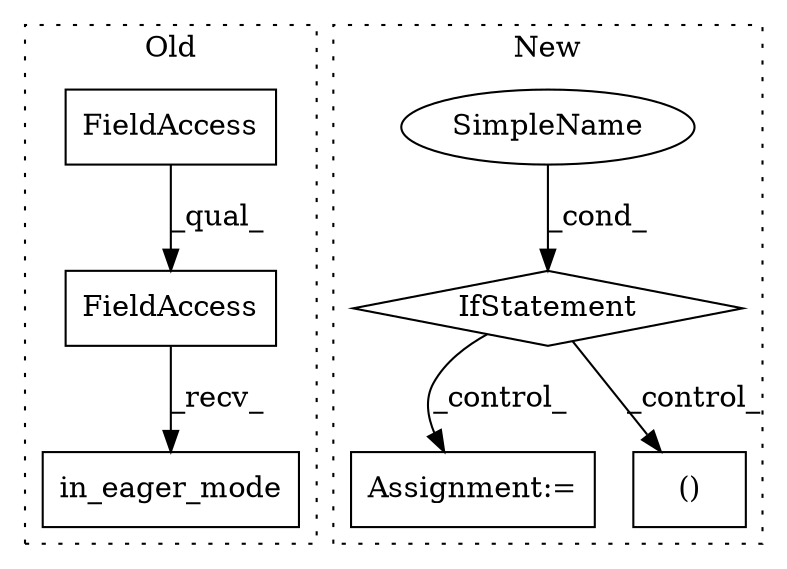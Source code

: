 digraph G {
subgraph cluster0 {
1 [label="in_eager_mode" a="32" s="33334" l="15" shape="box"];
3 [label="FieldAccess" a="22" s="33309" l="24" shape="box"];
4 [label="FieldAccess" a="22" s="33309" l="18" shape="box"];
label = "Old";
style="dotted";
}
subgraph cluster1 {
2 [label="IfStatement" a="25" s="34241,34275" l="4,2" shape="diamond"];
5 [label="SimpleName" a="42" s="" l="" shape="ellipse"];
6 [label="Assignment:=" a="7" s="34550" l="2" shape="box"];
7 [label="()" a="106" s="34490" l="60" shape="box"];
label = "New";
style="dotted";
}
2 -> 7 [label="_control_"];
2 -> 6 [label="_control_"];
3 -> 1 [label="_recv_"];
4 -> 3 [label="_qual_"];
5 -> 2 [label="_cond_"];
}